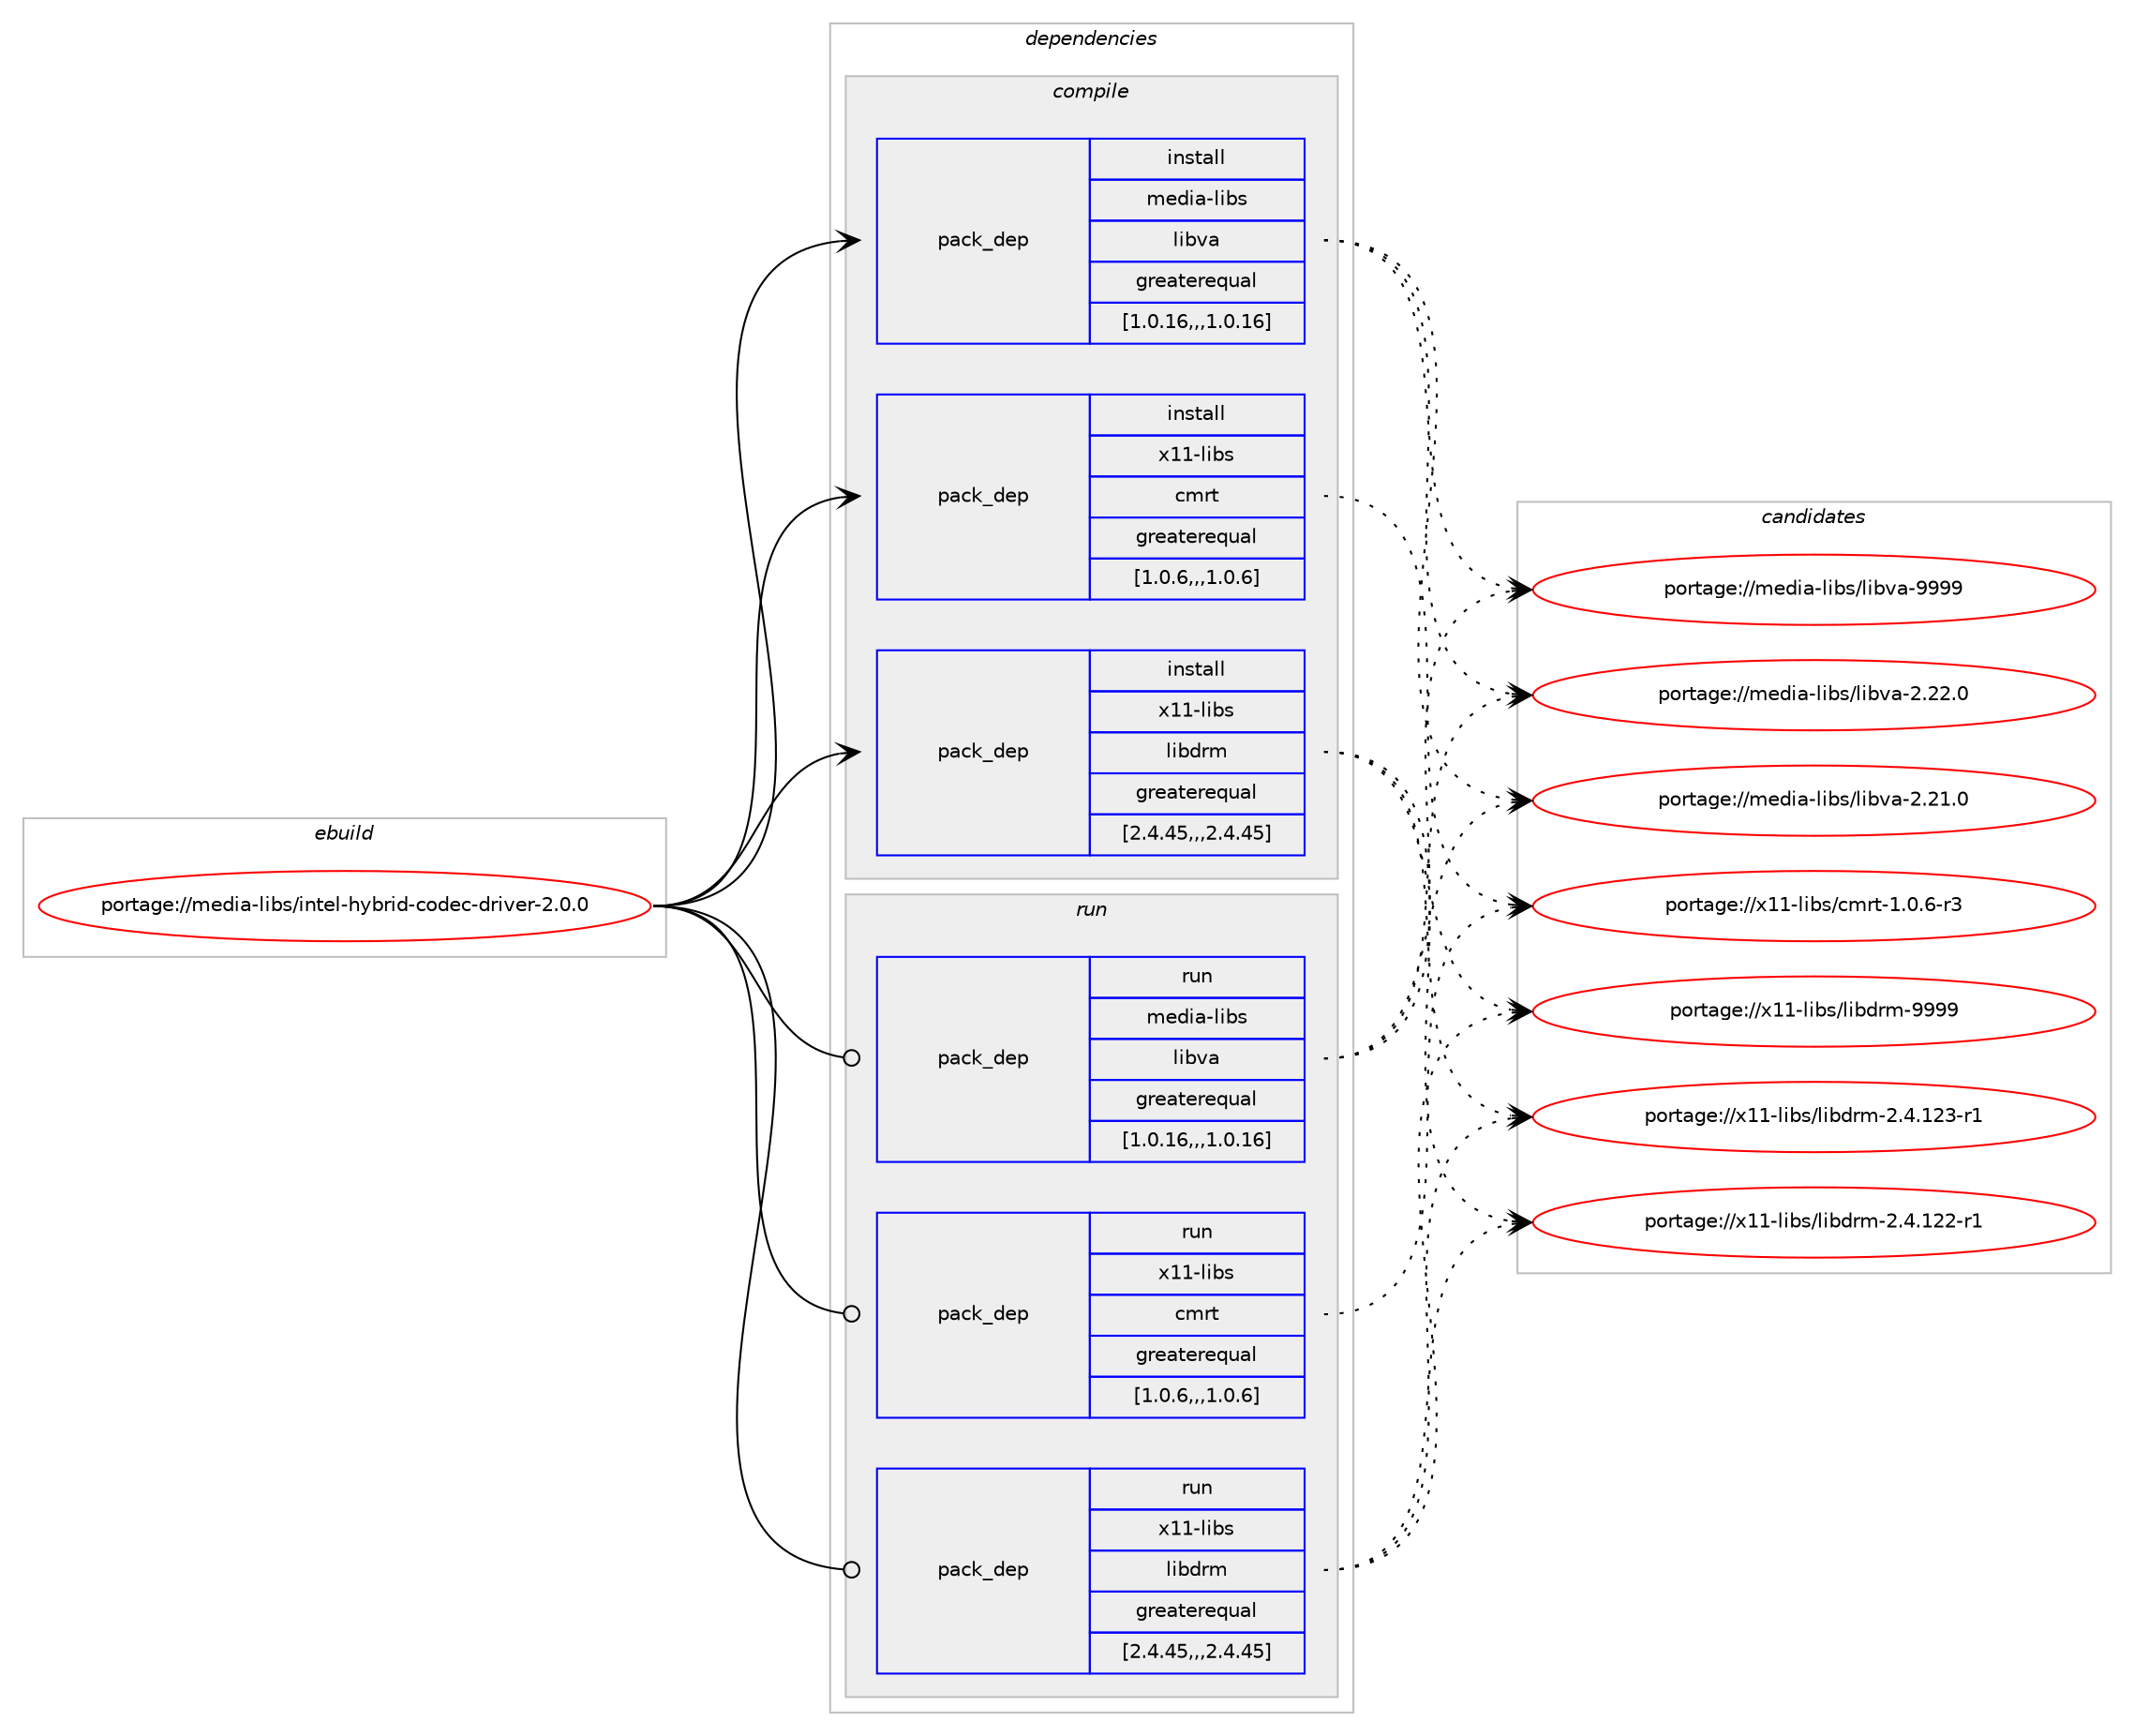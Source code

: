 digraph prolog {

# *************
# Graph options
# *************

newrank=true;
concentrate=true;
compound=true;
graph [rankdir=LR,fontname=Helvetica,fontsize=10,ranksep=1.5];#, ranksep=2.5, nodesep=0.2];
edge  [arrowhead=vee];
node  [fontname=Helvetica,fontsize=10];

# **********
# The ebuild
# **********

subgraph cluster_leftcol {
color=gray;
label=<<i>ebuild</i>>;
id [label="portage://media-libs/intel-hybrid-codec-driver-2.0.0", color=red, width=4, href="../media-libs/intel-hybrid-codec-driver-2.0.0.svg"];
}

# ****************
# The dependencies
# ****************

subgraph cluster_midcol {
color=gray;
label=<<i>dependencies</i>>;
subgraph cluster_compile {
fillcolor="#eeeeee";
style=filled;
label=<<i>compile</i>>;
subgraph pack592774 {
dependency806995 [label=<<TABLE BORDER="0" CELLBORDER="1" CELLSPACING="0" CELLPADDING="4" WIDTH="220"><TR><TD ROWSPAN="6" CELLPADDING="30">pack_dep</TD></TR><TR><TD WIDTH="110">install</TD></TR><TR><TD>media-libs</TD></TR><TR><TD>libva</TD></TR><TR><TD>greaterequal</TD></TR><TR><TD>[1.0.16,,,1.0.16]</TD></TR></TABLE>>, shape=none, color=blue];
}
id:e -> dependency806995:w [weight=20,style="solid",arrowhead="vee"];
subgraph pack592775 {
dependency806996 [label=<<TABLE BORDER="0" CELLBORDER="1" CELLSPACING="0" CELLPADDING="4" WIDTH="220"><TR><TD ROWSPAN="6" CELLPADDING="30">pack_dep</TD></TR><TR><TD WIDTH="110">install</TD></TR><TR><TD>x11-libs</TD></TR><TR><TD>cmrt</TD></TR><TR><TD>greaterequal</TD></TR><TR><TD>[1.0.6,,,1.0.6]</TD></TR></TABLE>>, shape=none, color=blue];
}
id:e -> dependency806996:w [weight=20,style="solid",arrowhead="vee"];
subgraph pack592776 {
dependency806997 [label=<<TABLE BORDER="0" CELLBORDER="1" CELLSPACING="0" CELLPADDING="4" WIDTH="220"><TR><TD ROWSPAN="6" CELLPADDING="30">pack_dep</TD></TR><TR><TD WIDTH="110">install</TD></TR><TR><TD>x11-libs</TD></TR><TR><TD>libdrm</TD></TR><TR><TD>greaterequal</TD></TR><TR><TD>[2.4.45,,,2.4.45]</TD></TR></TABLE>>, shape=none, color=blue];
}
id:e -> dependency806997:w [weight=20,style="solid",arrowhead="vee"];
}
subgraph cluster_compileandrun {
fillcolor="#eeeeee";
style=filled;
label=<<i>compile and run</i>>;
}
subgraph cluster_run {
fillcolor="#eeeeee";
style=filled;
label=<<i>run</i>>;
subgraph pack592777 {
dependency806998 [label=<<TABLE BORDER="0" CELLBORDER="1" CELLSPACING="0" CELLPADDING="4" WIDTH="220"><TR><TD ROWSPAN="6" CELLPADDING="30">pack_dep</TD></TR><TR><TD WIDTH="110">run</TD></TR><TR><TD>media-libs</TD></TR><TR><TD>libva</TD></TR><TR><TD>greaterequal</TD></TR><TR><TD>[1.0.16,,,1.0.16]</TD></TR></TABLE>>, shape=none, color=blue];
}
id:e -> dependency806998:w [weight=20,style="solid",arrowhead="odot"];
subgraph pack592778 {
dependency806999 [label=<<TABLE BORDER="0" CELLBORDER="1" CELLSPACING="0" CELLPADDING="4" WIDTH="220"><TR><TD ROWSPAN="6" CELLPADDING="30">pack_dep</TD></TR><TR><TD WIDTH="110">run</TD></TR><TR><TD>x11-libs</TD></TR><TR><TD>cmrt</TD></TR><TR><TD>greaterequal</TD></TR><TR><TD>[1.0.6,,,1.0.6]</TD></TR></TABLE>>, shape=none, color=blue];
}
id:e -> dependency806999:w [weight=20,style="solid",arrowhead="odot"];
subgraph pack592779 {
dependency807000 [label=<<TABLE BORDER="0" CELLBORDER="1" CELLSPACING="0" CELLPADDING="4" WIDTH="220"><TR><TD ROWSPAN="6" CELLPADDING="30">pack_dep</TD></TR><TR><TD WIDTH="110">run</TD></TR><TR><TD>x11-libs</TD></TR><TR><TD>libdrm</TD></TR><TR><TD>greaterequal</TD></TR><TR><TD>[2.4.45,,,2.4.45]</TD></TR></TABLE>>, shape=none, color=blue];
}
id:e -> dependency807000:w [weight=20,style="solid",arrowhead="odot"];
}
}

# **************
# The candidates
# **************

subgraph cluster_choices {
rank=same;
color=gray;
label=<<i>candidates</i>>;

subgraph choice592774 {
color=black;
nodesep=1;
choice1091011001059745108105981154710810598118974557575757 [label="portage://media-libs/libva-9999", color=red, width=4,href="../media-libs/libva-9999.svg"];
choice10910110010597451081059811547108105981189745504650504648 [label="portage://media-libs/libva-2.22.0", color=red, width=4,href="../media-libs/libva-2.22.0.svg"];
choice10910110010597451081059811547108105981189745504650494648 [label="portage://media-libs/libva-2.21.0", color=red, width=4,href="../media-libs/libva-2.21.0.svg"];
dependency806995:e -> choice1091011001059745108105981154710810598118974557575757:w [style=dotted,weight="100"];
dependency806995:e -> choice10910110010597451081059811547108105981189745504650504648:w [style=dotted,weight="100"];
dependency806995:e -> choice10910110010597451081059811547108105981189745504650494648:w [style=dotted,weight="100"];
}
subgraph choice592775 {
color=black;
nodesep=1;
choice1204949451081059811547991091141164549464846544511451 [label="portage://x11-libs/cmrt-1.0.6-r3", color=red, width=4,href="../x11-libs/cmrt-1.0.6-r3.svg"];
dependency806996:e -> choice1204949451081059811547991091141164549464846544511451:w [style=dotted,weight="100"];
}
subgraph choice592776 {
color=black;
nodesep=1;
choice1204949451081059811547108105981001141094557575757 [label="portage://x11-libs/libdrm-9999", color=red, width=4,href="../x11-libs/libdrm-9999.svg"];
choice12049494510810598115471081059810011410945504652464950514511449 [label="portage://x11-libs/libdrm-2.4.123-r1", color=red, width=4,href="../x11-libs/libdrm-2.4.123-r1.svg"];
choice12049494510810598115471081059810011410945504652464950504511449 [label="portage://x11-libs/libdrm-2.4.122-r1", color=red, width=4,href="../x11-libs/libdrm-2.4.122-r1.svg"];
dependency806997:e -> choice1204949451081059811547108105981001141094557575757:w [style=dotted,weight="100"];
dependency806997:e -> choice12049494510810598115471081059810011410945504652464950514511449:w [style=dotted,weight="100"];
dependency806997:e -> choice12049494510810598115471081059810011410945504652464950504511449:w [style=dotted,weight="100"];
}
subgraph choice592777 {
color=black;
nodesep=1;
choice1091011001059745108105981154710810598118974557575757 [label="portage://media-libs/libva-9999", color=red, width=4,href="../media-libs/libva-9999.svg"];
choice10910110010597451081059811547108105981189745504650504648 [label="portage://media-libs/libva-2.22.0", color=red, width=4,href="../media-libs/libva-2.22.0.svg"];
choice10910110010597451081059811547108105981189745504650494648 [label="portage://media-libs/libva-2.21.0", color=red, width=4,href="../media-libs/libva-2.21.0.svg"];
dependency806998:e -> choice1091011001059745108105981154710810598118974557575757:w [style=dotted,weight="100"];
dependency806998:e -> choice10910110010597451081059811547108105981189745504650504648:w [style=dotted,weight="100"];
dependency806998:e -> choice10910110010597451081059811547108105981189745504650494648:w [style=dotted,weight="100"];
}
subgraph choice592778 {
color=black;
nodesep=1;
choice1204949451081059811547991091141164549464846544511451 [label="portage://x11-libs/cmrt-1.0.6-r3", color=red, width=4,href="../x11-libs/cmrt-1.0.6-r3.svg"];
dependency806999:e -> choice1204949451081059811547991091141164549464846544511451:w [style=dotted,weight="100"];
}
subgraph choice592779 {
color=black;
nodesep=1;
choice1204949451081059811547108105981001141094557575757 [label="portage://x11-libs/libdrm-9999", color=red, width=4,href="../x11-libs/libdrm-9999.svg"];
choice12049494510810598115471081059810011410945504652464950514511449 [label="portage://x11-libs/libdrm-2.4.123-r1", color=red, width=4,href="../x11-libs/libdrm-2.4.123-r1.svg"];
choice12049494510810598115471081059810011410945504652464950504511449 [label="portage://x11-libs/libdrm-2.4.122-r1", color=red, width=4,href="../x11-libs/libdrm-2.4.122-r1.svg"];
dependency807000:e -> choice1204949451081059811547108105981001141094557575757:w [style=dotted,weight="100"];
dependency807000:e -> choice12049494510810598115471081059810011410945504652464950514511449:w [style=dotted,weight="100"];
dependency807000:e -> choice12049494510810598115471081059810011410945504652464950504511449:w [style=dotted,weight="100"];
}
}

}
